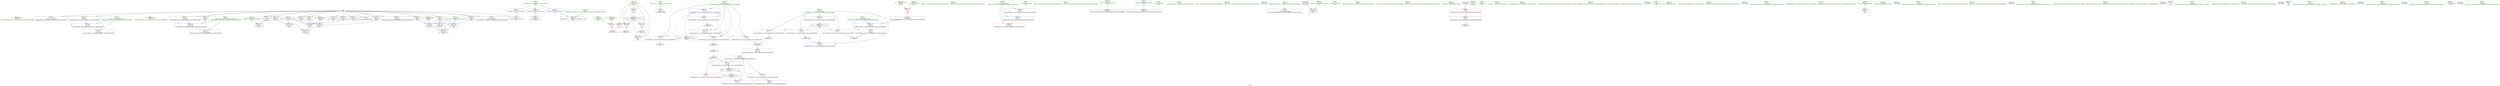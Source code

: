 digraph "SVFG" {
	label="SVFG";

	Node0x563abdb47f00 [shape=record,color=grey,label="{NodeID: 0\nNullPtr}"];
	Node0x563abdb47f00 -> Node0x563abdc474f0[style=solid];
	Node0x563abdb47f00 -> Node0x563abdc475f0[style=solid];
	Node0x563abdb47f00 -> Node0x563abdc476c0[style=solid];
	Node0x563abdb47f00 -> Node0x563abdc47790[style=solid];
	Node0x563abdb47f00 -> Node0x563abdc47860[style=solid];
	Node0x563abdb47f00 -> Node0x563abdc47930[style=solid];
	Node0x563abdb47f00 -> Node0x563abdc47a00[style=solid];
	Node0x563abdb47f00 -> Node0x563abdc47ad0[style=solid];
	Node0x563abdb47f00 -> Node0x563abdc47ba0[style=solid];
	Node0x563abdb47f00 -> Node0x563abdc47c70[style=solid];
	Node0x563abdb47f00 -> Node0x563abdc47d40[style=solid];
	Node0x563abdb47f00 -> Node0x563abdc47e10[style=solid];
	Node0x563abdb47f00 -> Node0x563abdc47ee0[style=solid];
	Node0x563abdb47f00 -> Node0x563abdc47fb0[style=solid];
	Node0x563abdb47f00 -> Node0x563abdc48080[style=solid];
	Node0x563abdb47f00 -> Node0x563abdc48150[style=solid];
	Node0x563abdb47f00 -> Node0x563abdc48220[style=solid];
	Node0x563abdb47f00 -> Node0x563abdc482f0[style=solid];
	Node0x563abdb47f00 -> Node0x563abdc45f10[style=solid];
	Node0x563abdc467b0 [shape=record,color=red,label="{NodeID: 97\n189\<--164\n\<--T\nmain\n}"];
	Node0x563abdc467b0 -> Node0x563abdc49d40[style=solid];
	Node0x563abdc40dc0 [shape=record,color=green,label="{NodeID: 14\n4\<--6\n_ZStL8__ioinit\<--_ZStL8__ioinit_field_insensitive\nGlob }"];
	Node0x563abdc40dc0 -> Node0x563abdc48800[style=solid];
	Node0x563abdc49bc0 [shape=record,color=grey,label="{NodeID: 194\n78 = cmp(77, 79, )\n}"];
	Node0x563abdc46350 [shape=record,color=blue,label="{NodeID: 111\n55\<--68\nj\<--\n_Z9translateiNSt7__cxx1112basic_stringIcSt11char_traitsIcESaIcEEE\n}"];
	Node0x563abdc46350 -> Node0x563abdc49320[style=dashed];
	Node0x563abdc46350 -> Node0x563abdc493f0[style=dashed];
	Node0x563abdc46350 -> Node0x563abdc494c0[style=dashed];
	Node0x563abdc46350 -> Node0x563abdc49590[style=dashed];
	Node0x563abdc46350 -> Node0x563abdc4b820[style=dashed];
	Node0x563abdc46350 -> Node0x563abdc58ba0[style=dashed];
	Node0x563abdc44d70 [shape=record,color=green,label="{NodeID: 28\n65\<--66\n_ZNSt7__cxx1112basic_stringIcSt11char_traitsIcESaIcEEC1Ev\<--_ZNSt7__cxx1112basic_stringIcSt11char_traitsIcESaIcEEC1Ev_field_insensitive\n}"];
	Node0x563abdc4c040 [shape=record,color=blue,label="{NodeID: 125\n172\<--236\nexn.slot\<--\nmain\n}"];
	Node0x563abdc4c040 -> Node0x563abdc46bc0[style=dashed];
	Node0x563abdc45960 [shape=record,color=green,label="{NodeID: 42\n174\<--175\nehselector.slot\<--ehselector.slot_field_insensitive\nmain\n}"];
	Node0x563abdc45960 -> Node0x563abdc46c90[style=solid];
	Node0x563abdc45960 -> Node0x563abdc4bf70[style=solid];
	Node0x563abdc45960 -> Node0x563abdc4c110[style=solid];
	Node0x563abdc45960 -> Node0x563abdc4c2b0[style=solid];
	Node0x563abdc5bb50 [shape=record,color=yellow,style=double,label="{NodeID: 222\n30V_1 = ENCHI(MR_30V_0)\npts\{175 \}\nFun[main]}"];
	Node0x563abdc5bb50 -> Node0x563abdc4bf70[style=dashed];
	Node0x563abdc5bb50 -> Node0x563abdc4c110[style=dashed];
	Node0x563abdc5bb50 -> Node0x563abdc4c2b0[style=dashed];
	Node0x563abdc476c0 [shape=record,color=black,label="{NodeID: 56\n104\<--3\n\<--dummyVal\n_Z9translateiNSt7__cxx1112basic_stringIcSt11char_traitsIcESaIcEEE\n}"];
	Node0x563abdc476c0 -> Node0x563abdc464f0[style=solid];
	Node0x563abdc48220 [shape=record,color=black,label="{NodeID: 70\n255\<--3\nlpad.val\<--dummyVal\nmain\n}"];
	Node0x563abdc665b0 [shape=record,color=black,label="{NodeID: 250\n45 = PHI(208, )\n1st arg _Z9translateiNSt7__cxx1112basic_stringIcSt11char_traitsIcESaIcEEE }"];
	Node0x563abdc665b0 -> Node0x563abdc46010[style=solid];
	Node0x563abdc48e40 [shape=record,color=red,label="{NodeID: 84\n129\<--49\nnrvo.val\<--nrvo\n_Z9translateiNSt7__cxx1112basic_stringIcSt11char_traitsIcESaIcEEE\n}"];
	Node0x563abdc2ed70 [shape=record,color=green,label="{NodeID: 1\n7\<--1\n__dso_handle\<--dummyObj\nGlob }"];
	Node0x563abdc46880 [shape=record,color=red,label="{NodeID: 98\n188\<--166\n\<--i\nmain\n}"];
	Node0x563abdc46880 -> Node0x563abdc49d40[style=solid];
	Node0x563abdc44560 [shape=record,color=green,label="{NodeID: 15\n14\<--18\nllvm.global_ctors\<--llvm.global_ctors_field_insensitive\nGlob }"];
	Node0x563abdc44560 -> Node0x563abdc48a70[style=solid];
	Node0x563abdc44560 -> Node0x563abdc48b70[style=solid];
	Node0x563abdc44560 -> Node0x563abdc48c70[style=solid];
	Node0x563abdc49d40 [shape=record,color=grey,label="{NodeID: 195\n190 = cmp(188, 189, )\n}"];
	Node0x563abdc46420 [shape=record,color=blue,label="{NodeID: 112\n53\<--100\nc\<--add6\n_Z9translateiNSt7__cxx1112basic_stringIcSt11char_traitsIcESaIcEEE\n}"];
	Node0x563abdc46420 -> Node0x563abdc59aa0[style=dashed];
	Node0x563abdc44e40 [shape=record,color=green,label="{NodeID: 29\n87\<--88\n_ZNSt7__cxx1112basic_stringIcSt11char_traitsIcESaIcEEixEm\<--_ZNSt7__cxx1112basic_stringIcSt11char_traitsIcESaIcEEixEm_field_insensitive\n}"];
	Node0x563abdc4c110 [shape=record,color=blue,label="{NodeID: 126\n174\<--238\nehselector.slot\<--\nmain\n}"];
	Node0x563abdc4c110 -> Node0x563abdc46c90[style=dashed];
	Node0x563abdc45a30 [shape=record,color=green,label="{NodeID: 43\n176\<--177\nref.tmp\<--ref.tmp_field_insensitive\nmain\n|{<s0>16}}"];
	Node0x563abdc45a30:s0 -> Node0x563abdc66270[style=solid,color=red];
	Node0x563abdc47790 [shape=record,color=black,label="{NodeID: 57\n106\<--3\n\<--dummyVal\n_Z9translateiNSt7__cxx1112basic_stringIcSt11char_traitsIcESaIcEEE\n}"];
	Node0x563abdc47790 -> Node0x563abdc465c0[style=solid];
	Node0x563abdc482f0 [shape=record,color=black,label="{NodeID: 71\n256\<--3\nlpad.val19\<--dummyVal\nmain\n}"];
	Node0x563abdc66680 [shape=record,color=black,label="{NodeID: 251\n46 = PHI(178, )\n2nd arg _Z9translateiNSt7__cxx1112basic_stringIcSt11char_traitsIcESaIcEEE }"];
	Node0x563abdc48f10 [shape=record,color=red,label="{NodeID: 85\n70\<--51\n\<--i\n_Z9translateiNSt7__cxx1112basic_stringIcSt11char_traitsIcESaIcEEE\n}"];
	Node0x563abdc48f10 -> Node0x563abdc49ec0[style=solid];
	Node0x563abdc43cb0 [shape=record,color=green,label="{NodeID: 2\n8\<--1\n_ZSt3cin\<--dummyObj\nGlob }"];
	Node0x563abdc46950 [shape=record,color=red,label="{NodeID: 99\n201\<--166\n\<--i\nmain\n}"];
	Node0x563abdc46950 -> Node0x563abdc4f1f0[style=solid];
	Node0x563abdc445f0 [shape=record,color=green,label="{NodeID: 16\n19\<--20\n__cxx_global_var_init\<--__cxx_global_var_init_field_insensitive\n}"];
	Node0x563abdc49ec0 [shape=record,color=grey,label="{NodeID: 196\n72 = cmp(70, 71, )\n}"];
	Node0x563abdc464f0 [shape=record,color=blue,label="{NodeID: 113\n57\<--104\nexn.slot\<--\n_Z9translateiNSt7__cxx1112basic_stringIcSt11char_traitsIcESaIcEEE\n}"];
	Node0x563abdc464f0 -> Node0x563abdc49660[style=dashed];
	Node0x563abdc44f10 [shape=record,color=green,label="{NodeID: 30\n109\<--110\n_ZNSt7__cxx1112basic_stringIcSt11char_traitsIcESaIcEED1Ev\<--_ZNSt7__cxx1112basic_stringIcSt11char_traitsIcESaIcEED1Ev_field_insensitive\n}"];
	Node0x563abdc4c1e0 [shape=record,color=blue,label="{NodeID: 127\n172\<--242\nexn.slot\<--\nmain\n}"];
	Node0x563abdc4c1e0 -> Node0x563abdc46bc0[style=dashed];
	Node0x563abdc45b00 [shape=record,color=green,label="{NodeID: 44\n178\<--179\nagg.tmp\<--agg.tmp_field_insensitive\nmain\n|{<s0>16}}"];
	Node0x563abdc45b00:s0 -> Node0x563abdc66680[style=solid,color=red];
	Node0x563abdc47860 [shape=record,color=black,label="{NodeID: 58\n136\<--3\nlpad.val\<--dummyVal\n_Z9translateiNSt7__cxx1112basic_stringIcSt11char_traitsIcESaIcEEE\n}"];
	Node0x563abdc64050 [shape=record,color=black,label="{NodeID: 238\n183 = PHI()\n}"];
	Node0x563abdc483c0 [shape=record,color=black,label="{NodeID: 72\n27\<--28\n\<--_ZNSt8ios_base4InitD1Ev\nCan only get source location for instruction, argument, global var or function.}"];
	Node0x563abdc66790 [shape=record,color=black,label="{NodeID: 252\n156 = PHI()\n0th arg main }"];
	Node0x563abdc66790 -> Node0x563abdc4bb60[style=solid];
	Node0x563abdc48fe0 [shape=record,color=red,label="{NodeID: 86\n81\<--51\n\<--i\n_Z9translateiNSt7__cxx1112basic_stringIcSt11char_traitsIcESaIcEEE\n}"];
	Node0x563abdc48fe0 -> Node0x563abdc498c0[style=solid];
	Node0x563abdc2f5b0 [shape=record,color=green,label="{NodeID: 3\n9\<--1\n_ZSt4cout\<--dummyObj\nGlob }"];
	Node0x563abdc46a20 [shape=record,color=red,label="{NodeID: 100\n225\<--166\n\<--i\nmain\n}"];
	Node0x563abdc46a20 -> Node0x563abdc4f670[style=solid];
	Node0x563abdc44680 [shape=record,color=green,label="{NodeID: 17\n23\<--24\n_ZNSt8ios_base4InitC1Ev\<--_ZNSt8ios_base4InitC1Ev_field_insensitive\n}"];
	Node0x563abdc465c0 [shape=record,color=blue,label="{NodeID: 114\n59\<--106\nehselector.slot\<--\n_Z9translateiNSt7__cxx1112basic_stringIcSt11char_traitsIcESaIcEEE\n}"];
	Node0x563abdc465c0 -> Node0x563abdc49730[style=dashed];
	Node0x563abdc44fe0 [shape=record,color=green,label="{NodeID: 31\n120\<--121\n_ZNSt7__cxx1112basic_stringIcSt11char_traitsIcESaIcEEpLEc\<--_ZNSt7__cxx1112basic_stringIcSt11char_traitsIcESaIcEEpLEc_field_insensitive\n}"];
	Node0x563abdc4c2b0 [shape=record,color=blue,label="{NodeID: 128\n174\<--244\nehselector.slot\<--\nmain\n}"];
	Node0x563abdc4c2b0 -> Node0x563abdc46c90[style=dashed];
	Node0x563abdc45bd0 [shape=record,color=green,label="{NodeID: 45\n184\<--185\n_ZNSirsERi\<--_ZNSirsERi_field_insensitive\n}"];
	Node0x563abdc47930 [shape=record,color=black,label="{NodeID: 59\n137\<--3\nlpad.val13\<--dummyVal\n_Z9translateiNSt7__cxx1112basic_stringIcSt11char_traitsIcESaIcEEE\n}"];
	Node0x563abdc656b0 [shape=record,color=black,label="{NodeID: 239\n86 = PHI()\n}"];
	Node0x563abdc656b0 -> Node0x563abdc466e0[style=solid];
	Node0x563abdc484c0 [shape=record,color=black,label="{NodeID: 73\n155\<--68\nmain_ret\<--\nmain\n}"];
	Node0x563abdc490b0 [shape=record,color=red,label="{NodeID: 87\n123\<--51\n\<--i\n_Z9translateiNSt7__cxx1112basic_stringIcSt11char_traitsIcESaIcEEE\n}"];
	Node0x563abdc490b0 -> Node0x563abdc4fc70[style=solid];
	Node0x563abdc2f640 [shape=record,color=green,label="{NodeID: 4\n10\<--1\n.str\<--dummyObj\nGlob }"];
	Node0x563abdc4f1f0 [shape=record,color=grey,label="{NodeID: 184\n202 = Binary(201, 98, )\n}"];
	Node0x563abdc46af0 [shape=record,color=red,label="{NodeID: 101\n208\<--168\n\<--B\nmain\n|{<s0>16}}"];
	Node0x563abdc46af0:s0 -> Node0x563abdc665b0[style=solid,color=red];
	Node0x563abdc44710 [shape=record,color=green,label="{NodeID: 18\n29\<--30\n__cxa_atexit\<--__cxa_atexit_field_insensitive\n}"];
	Node0x563abdc572a0 [shape=record,color=black,label="{NodeID: 198\nMR_24V_3 = PHI(MR_24V_4, MR_24V_2, )\npts\{167 \}\n}"];
	Node0x563abdc572a0 -> Node0x563abdc46880[style=dashed];
	Node0x563abdc572a0 -> Node0x563abdc46950[style=dashed];
	Node0x563abdc572a0 -> Node0x563abdc46a20[style=dashed];
	Node0x563abdc572a0 -> Node0x563abdc4bdd0[style=dashed];
	Node0x563abdc4b820 [shape=record,color=blue,label="{NodeID: 115\n55\<--114\nj\<--inc\n_Z9translateiNSt7__cxx1112basic_stringIcSt11char_traitsIcESaIcEEE\n}"];
	Node0x563abdc4b820 -> Node0x563abdc49320[style=dashed];
	Node0x563abdc4b820 -> Node0x563abdc493f0[style=dashed];
	Node0x563abdc4b820 -> Node0x563abdc494c0[style=dashed];
	Node0x563abdc4b820 -> Node0x563abdc49590[style=dashed];
	Node0x563abdc4b820 -> Node0x563abdc4b820[style=dashed];
	Node0x563abdc4b820 -> Node0x563abdc58ba0[style=dashed];
	Node0x563abdc450e0 [shape=record,color=green,label="{NodeID: 32\n144\<--145\n__gxx_personality_v0\<--__gxx_personality_v0_field_insensitive\n}"];
	Node0x563abdc45cd0 [shape=record,color=green,label="{NodeID: 46\n195\<--196\n_ZStrsIcSt11char_traitsIcESaIcEERSt13basic_istreamIT_T0_ES7_RNSt7__cxx1112basic_stringIS4_S5_T1_EE\<--_ZStrsIcSt11char_traitsIcESaIcEERSt13basic_istreamIT_T0_ES7_RNSt7__cxx1112basic_stringIS4_S5_T1_EE_field_insensitive\n}"];
	Node0x563abdc47a00 [shape=record,color=black,label="{NodeID: 60\n157\<--3\nargv\<--dummyVal\nmain\n1st arg main }"];
	Node0x563abdc47a00 -> Node0x563abdc4bc30[style=solid];
	Node0x563abdc65810 [shape=record,color=black,label="{NodeID: 240\n26 = PHI()\n}"];
	Node0x563abdc48590 [shape=record,color=black,label="{NodeID: 74\n85\<--84\nconv\<--add\n_Z9translateiNSt7__cxx1112basic_stringIcSt11char_traitsIcESaIcEEE\n}"];
	Node0x563abdc49180 [shape=record,color=red,label="{NodeID: 88\n99\<--53\n\<--c\n_Z9translateiNSt7__cxx1112basic_stringIcSt11char_traitsIcESaIcEEE\n}"];
	Node0x563abdc49180 -> Node0x563abdc4faf0[style=solid];
	Node0x563abdc41e30 [shape=record,color=green,label="{NodeID: 5\n12\<--1\n.str.1\<--dummyObj\nGlob }"];
	Node0x563abdc4f370 [shape=record,color=grey,label="{NodeID: 185\n95 = Binary(96, 94, )\n}"];
	Node0x563abdc4f370 -> Node0x563abdc4f970[style=solid];
	Node0x563abdc46bc0 [shape=record,color=red,label="{NodeID: 102\n253\<--172\nexn\<--exn.slot\nmain\n}"];
	Node0x563abdc447a0 [shape=record,color=green,label="{NodeID: 19\n28\<--34\n_ZNSt8ios_base4InitD1Ev\<--_ZNSt8ios_base4InitD1Ev_field_insensitive\n}"];
	Node0x563abdc447a0 -> Node0x563abdc483c0[style=solid];
	Node0x563abdc4b8f0 [shape=record,color=blue,label="{NodeID: 116\n51\<--124\ni\<--inc11\n_Z9translateiNSt7__cxx1112basic_stringIcSt11char_traitsIcESaIcEEE\n}"];
	Node0x563abdc4b8f0 -> Node0x563abdc581a0[style=dashed];
	Node0x563abdc451e0 [shape=record,color=green,label="{NodeID: 33\n153\<--154\nmain\<--main_field_insensitive\n}"];
	Node0x563abdc5b340 [shape=record,color=yellow,style=double,label="{NodeID: 213\n12V_1 = ENCHI(MR_12V_0)\npts\{58 \}\nFun[_Z9translateiNSt7__cxx1112basic_stringIcSt11char_traitsIcESaIcEEE]}"];
	Node0x563abdc5b340 -> Node0x563abdc464f0[style=dashed];
	Node0x563abdc45dd0 [shape=record,color=green,label="{NodeID: 47\n199\<--200\n_ZStlsISt11char_traitsIcEERSt13basic_ostreamIcT_ES5_PKc\<--_ZStlsISt11char_traitsIcEERSt13basic_ostreamIcT_ES5_PKc_field_insensitive\n}"];
	Node0x563abdc47ad0 [shape=record,color=black,label="{NodeID: 61\n229\<--3\n\<--dummyVal\nmain\n}"];
	Node0x563abdc658e0 [shape=record,color=black,label="{NodeID: 241\n119 = PHI()\n}"];
	Node0x563abdc48660 [shape=record,color=black,label="{NodeID: 75\n90\<--89\nconv4\<--\n_Z9translateiNSt7__cxx1112basic_stringIcSt11char_traitsIcESaIcEEE\n}"];
	Node0x563abdc48660 -> Node0x563abdc49a40[style=solid];
	Node0x563abdc49250 [shape=record,color=red,label="{NodeID: 89\n117\<--53\n\<--c\n_Z9translateiNSt7__cxx1112basic_stringIcSt11char_traitsIcESaIcEEE\n}"];
	Node0x563abdc49250 -> Node0x563abdc48730[style=solid];
	Node0x563abdc41ec0 [shape=record,color=green,label="{NodeID: 6\n15\<--1\n\<--dummyObj\nCan only get source location for instruction, argument, global var or function.}"];
	Node0x563abdc4f4f0 [shape=record,color=grey,label="{NodeID: 186\n84 = Binary(82, 83, )\n}"];
	Node0x563abdc4f4f0 -> Node0x563abdc48590[style=solid];
	Node0x563abdc46c90 [shape=record,color=red,label="{NodeID: 103\n254\<--174\nsel\<--ehselector.slot\nmain\n}"];
	Node0x563abdc44830 [shape=record,color=green,label="{NodeID: 20\n41\<--42\n_Z9translateiNSt7__cxx1112basic_stringIcSt11char_traitsIcESaIcEEE\<--_Z9translateiNSt7__cxx1112basic_stringIcSt11char_traitsIcESaIcEEE_field_insensitive\n}"];
	Node0x563abdc4b9c0 [shape=record,color=blue,label="{NodeID: 117\n49\<--128\nnrvo\<--\n_Z9translateiNSt7__cxx1112basic_stringIcSt11char_traitsIcESaIcEEE\n}"];
	Node0x563abdc4b9c0 -> Node0x563abdc48e40[style=dashed];
	Node0x563abdc452e0 [shape=record,color=green,label="{NodeID: 34\n158\<--159\nretval\<--retval_field_insensitive\nmain\n}"];
	Node0x563abdc452e0 -> Node0x563abdc4ba90[style=solid];
	Node0x563abdc5b420 [shape=record,color=yellow,style=double,label="{NodeID: 214\n14V_1 = ENCHI(MR_14V_0)\npts\{60 \}\nFun[_Z9translateiNSt7__cxx1112basic_stringIcSt11char_traitsIcESaIcEEE]}"];
	Node0x563abdc5b420 -> Node0x563abdc465c0[style=dashed];
	Node0x563abdc46ef0 [shape=record,color=green,label="{NodeID: 48\n204\<--205\n_ZNSolsEi\<--_ZNSolsEi_field_insensitive\n}"];
	Node0x563abdc47ba0 [shape=record,color=black,label="{NodeID: 62\n230\<--3\n\<--dummyVal\nmain\n}"];
	Node0x563abdc47ba0 -> Node0x563abdc4bea0[style=solid];
	Node0x563abdc659b0 [shape=record,color=black,label="{NodeID: 242\n193 = PHI()\n}"];
	Node0x563abdc48730 [shape=record,color=black,label="{NodeID: 76\n118\<--117\nconv7\<--\n_Z9translateiNSt7__cxx1112basic_stringIcSt11char_traitsIcESaIcEEE\n}"];
	Node0x563abdc49320 [shape=record,color=red,label="{NodeID: 90\n77\<--55\n\<--j\n_Z9translateiNSt7__cxx1112basic_stringIcSt11char_traitsIcESaIcEEE\n}"];
	Node0x563abdc49320 -> Node0x563abdc49bc0[style=solid];
	Node0x563abdc2f130 [shape=record,color=green,label="{NodeID: 7\n63\<--1\n\<--dummyObj\nCan only get source location for instruction, argument, global var or function.}"];
	Node0x563abdc4f670 [shape=record,color=grey,label="{NodeID: 187\n226 = Binary(225, 98, )\n}"];
	Node0x563abdc4f670 -> Node0x563abdc4bdd0[style=solid];
	Node0x563abdc46d60 [shape=record,color=blue,label="{NodeID: 104\n285\<--15\nllvm.global_ctors_0\<--\nGlob }"];
	Node0x563abdc448c0 [shape=record,color=green,label="{NodeID: 21\n47\<--48\nB.addr\<--B.addr_field_insensitive\n_Z9translateiNSt7__cxx1112basic_stringIcSt11char_traitsIcESaIcEEE\n}"];
	Node0x563abdc448c0 -> Node0x563abdc48d70[style=solid];
	Node0x563abdc448c0 -> Node0x563abdc46010[style=solid];
	Node0x563abdc581a0 [shape=record,color=black,label="{NodeID: 201\nMR_6V_3 = PHI(MR_6V_4, MR_6V_2, )\npts\{52 \}\n}"];
	Node0x563abdc581a0 -> Node0x563abdc48f10[style=dashed];
	Node0x563abdc581a0 -> Node0x563abdc48fe0[style=dashed];
	Node0x563abdc581a0 -> Node0x563abdc490b0[style=dashed];
	Node0x563abdc581a0 -> Node0x563abdc4b8f0[style=dashed];
	Node0x563abdc4ba90 [shape=record,color=blue,label="{NodeID: 118\n158\<--68\nretval\<--\nmain\n}"];
	Node0x563abdc453b0 [shape=record,color=green,label="{NodeID: 35\n160\<--161\nargc.addr\<--argc.addr_field_insensitive\nmain\n}"];
	Node0x563abdc453b0 -> Node0x563abdc4bb60[style=solid];
	Node0x563abdc46ff0 [shape=record,color=green,label="{NodeID: 49\n210\<--211\n_ZNSt7__cxx1112basic_stringIcSt11char_traitsIcESaIcEEC1ERKS4_\<--_ZNSt7__cxx1112basic_stringIcSt11char_traitsIcESaIcEEC1ERKS4__field_insensitive\n}"];
	Node0x563abdc47c70 [shape=record,color=black,label="{NodeID: 63\n232\<--3\n\<--dummyVal\nmain\n}"];
	Node0x563abdc47c70 -> Node0x563abdc4bf70[style=solid];
	Node0x563abdc65b10 [shape=record,color=black,label="{NodeID: 243\n194 = PHI()\n}"];
	Node0x563abdc48800 [shape=record,color=purple,label="{NodeID: 77\n25\<--4\n\<--_ZStL8__ioinit\n__cxx_global_var_init\n}"];
	Node0x563abdc493f0 [shape=record,color=red,label="{NodeID: 91\n83\<--55\n\<--j\n_Z9translateiNSt7__cxx1112basic_stringIcSt11char_traitsIcESaIcEEE\n}"];
	Node0x563abdc493f0 -> Node0x563abdc4f4f0[style=solid];
	Node0x563abdc2f1c0 [shape=record,color=green,label="{NodeID: 8\n68\<--1\n\<--dummyObj\nCan only get source location for instruction, argument, global var or function.}"];
	Node0x563abdc4f7f0 [shape=record,color=grey,label="{NodeID: 188\n114 = Binary(113, 98, )\n}"];
	Node0x563abdc4f7f0 -> Node0x563abdc4b820[style=solid];
	Node0x563abdc46e60 [shape=record,color=blue,label="{NodeID: 105\n286\<--16\nllvm.global_ctors_1\<--_GLOBAL__sub_I_ppham27_0_0.cpp\nGlob }"];
	Node0x563abdc44950 [shape=record,color=green,label="{NodeID: 22\n49\<--50\nnrvo\<--nrvo_field_insensitive\n_Z9translateiNSt7__cxx1112basic_stringIcSt11char_traitsIcESaIcEEE\n}"];
	Node0x563abdc44950 -> Node0x563abdc48e40[style=solid];
	Node0x563abdc44950 -> Node0x563abdc460e0[style=solid];
	Node0x563abdc44950 -> Node0x563abdc4b9c0[style=solid];
	Node0x563abdc586a0 [shape=record,color=black,label="{NodeID: 202\nMR_8V_2 = PHI(MR_8V_4, MR_8V_1, )\npts\{54 \}\n}"];
	Node0x563abdc586a0 -> Node0x563abdc46280[style=dashed];
	Node0x563abdc4bb60 [shape=record,color=blue,label="{NodeID: 119\n160\<--156\nargc.addr\<--argc\nmain\n}"];
	Node0x563abdc45480 [shape=record,color=green,label="{NodeID: 36\n162\<--163\nargv.addr\<--argv.addr_field_insensitive\nmain\n}"];
	Node0x563abdc45480 -> Node0x563abdc4bc30[style=solid];
	Node0x563abdc470f0 [shape=record,color=green,label="{NodeID: 50\n214\<--215\n_ZStlsIcSt11char_traitsIcESaIcEERSt13basic_ostreamIT_T0_ES7_RKNSt7__cxx1112basic_stringIS4_S5_T1_EE\<--_ZStlsIcSt11char_traitsIcESaIcEERSt13basic_ostreamIT_T0_ES7_RKNSt7__cxx1112basic_stringIS4_S5_T1_EE_field_insensitive\n}"];
	Node0x563abdc47d40 [shape=record,color=black,label="{NodeID: 64\n235\<--3\n\<--dummyVal\nmain\n}"];
	Node0x563abdc65be0 [shape=record,color=black,label="{NodeID: 244\n198 = PHI()\n}"];
	Node0x563abdc488d0 [shape=record,color=purple,label="{NodeID: 78\n197\<--10\n\<--.str\nmain\n}"];
	Node0x563abdc494c0 [shape=record,color=red,label="{NodeID: 92\n94\<--55\n\<--j\n_Z9translateiNSt7__cxx1112basic_stringIcSt11char_traitsIcESaIcEEE\n}"];
	Node0x563abdc494c0 -> Node0x563abdc4f370[style=solid];
	Node0x563abdc2f250 [shape=record,color=green,label="{NodeID: 9\n79\<--1\n\<--dummyObj\nCan only get source location for instruction, argument, global var or function.}"];
	Node0x563abdc4f970 [shape=record,color=grey,label="{NodeID: 189\n97 = Binary(98, 95, )\n}"];
	Node0x563abdc4f970 -> Node0x563abdc4faf0[style=solid];
	Node0x563abdc45f10 [shape=record,color=blue, style = dotted,label="{NodeID: 106\n287\<--3\nllvm.global_ctors_2\<--dummyVal\nGlob }"];
	Node0x563abdc449e0 [shape=record,color=green,label="{NodeID: 23\n51\<--52\ni\<--i_field_insensitive\n_Z9translateiNSt7__cxx1112basic_stringIcSt11char_traitsIcESaIcEEE\n}"];
	Node0x563abdc449e0 -> Node0x563abdc48f10[style=solid];
	Node0x563abdc449e0 -> Node0x563abdc48fe0[style=solid];
	Node0x563abdc449e0 -> Node0x563abdc490b0[style=solid];
	Node0x563abdc449e0 -> Node0x563abdc461b0[style=solid];
	Node0x563abdc449e0 -> Node0x563abdc4b8f0[style=solid];
	Node0x563abdc58ba0 [shape=record,color=black,label="{NodeID: 203\nMR_10V_2 = PHI(MR_10V_4, MR_10V_1, )\npts\{56 \}\n}"];
	Node0x563abdc58ba0 -> Node0x563abdc46350[style=dashed];
	Node0x563abdc4bc30 [shape=record,color=blue,label="{NodeID: 120\n162\<--157\nargv.addr\<--argv\nmain\n}"];
	Node0x563abdc45550 [shape=record,color=green,label="{NodeID: 37\n164\<--165\nT\<--T_field_insensitive\nmain\n}"];
	Node0x563abdc45550 -> Node0x563abdc467b0[style=solid];
	Node0x563abdc471f0 [shape=record,color=green,label="{NodeID: 51\n217\<--218\n_ZSt4endlIcSt11char_traitsIcEERSt13basic_ostreamIT_T0_ES6_\<--_ZSt4endlIcSt11char_traitsIcEERSt13basic_ostreamIT_T0_ES6__field_insensitive\n}"];
	Node0x563abdc47e10 [shape=record,color=black,label="{NodeID: 65\n236\<--3\n\<--dummyVal\nmain\n}"];
	Node0x563abdc47e10 -> Node0x563abdc4c040[style=solid];
	Node0x563abdc65d10 [shape=record,color=black,label="{NodeID: 245\n203 = PHI()\n}"];
	Node0x563abdc489a0 [shape=record,color=purple,label="{NodeID: 79\n206\<--12\n\<--.str.1\nmain\n}"];
	Node0x563abdc49590 [shape=record,color=red,label="{NodeID: 93\n113\<--55\n\<--j\n_Z9translateiNSt7__cxx1112basic_stringIcSt11char_traitsIcESaIcEEE\n}"];
	Node0x563abdc49590 -> Node0x563abdc4f7f0[style=solid];
	Node0x563abdc2f370 [shape=record,color=green,label="{NodeID: 10\n92\<--1\n\<--dummyObj\nCan only get source location for instruction, argument, global var or function.}"];
	Node0x563abdc4faf0 [shape=record,color=grey,label="{NodeID: 190\n100 = Binary(99, 97, )\n}"];
	Node0x563abdc4faf0 -> Node0x563abdc46420[style=solid];
	Node0x563abdc46010 [shape=record,color=blue,label="{NodeID: 107\n47\<--45\nB.addr\<--B\n_Z9translateiNSt7__cxx1112basic_stringIcSt11char_traitsIcESaIcEEE\n}"];
	Node0x563abdc46010 -> Node0x563abdc48d70[style=dashed];
	Node0x563abdc44a70 [shape=record,color=green,label="{NodeID: 24\n53\<--54\nc\<--c_field_insensitive\n_Z9translateiNSt7__cxx1112basic_stringIcSt11char_traitsIcESaIcEEE\n}"];
	Node0x563abdc44a70 -> Node0x563abdc49180[style=solid];
	Node0x563abdc44a70 -> Node0x563abdc49250[style=solid];
	Node0x563abdc44a70 -> Node0x563abdc46280[style=solid];
	Node0x563abdc44a70 -> Node0x563abdc46420[style=solid];
	Node0x563abdc4bd00 [shape=record,color=blue,label="{NodeID: 121\n166\<--68\ni\<--\nmain\n}"];
	Node0x563abdc4bd00 -> Node0x563abdc572a0[style=dashed];
	Node0x563abdc45620 [shape=record,color=green,label="{NodeID: 38\n166\<--167\ni\<--i_field_insensitive\nmain\n}"];
	Node0x563abdc45620 -> Node0x563abdc46880[style=solid];
	Node0x563abdc45620 -> Node0x563abdc46950[style=solid];
	Node0x563abdc45620 -> Node0x563abdc46a20[style=solid];
	Node0x563abdc45620 -> Node0x563abdc4bd00[style=solid];
	Node0x563abdc45620 -> Node0x563abdc4bdd0[style=solid];
	Node0x563abdc5b7d0 [shape=record,color=yellow,style=double,label="{NodeID: 218\n22V_1 = ENCHI(MR_22V_0)\npts\{165 \}\nFun[main]}"];
	Node0x563abdc5b7d0 -> Node0x563abdc467b0[style=dashed];
	Node0x563abdc472f0 [shape=record,color=green,label="{NodeID: 52\n219\<--220\n_ZNSolsEPFRSoS_E\<--_ZNSolsEPFRSoS_E_field_insensitive\n}"];
	Node0x563abdc47ee0 [shape=record,color=black,label="{NodeID: 66\n238\<--3\n\<--dummyVal\nmain\n}"];
	Node0x563abdc47ee0 -> Node0x563abdc4c110[style=solid];
	Node0x563abdc65e10 [shape=record,color=black,label="{NodeID: 246\n207 = PHI()\n}"];
	Node0x563abdc48a70 [shape=record,color=purple,label="{NodeID: 80\n285\<--14\nllvm.global_ctors_0\<--llvm.global_ctors\nGlob }"];
	Node0x563abdc48a70 -> Node0x563abdc46d60[style=solid];
	Node0x563abdc49660 [shape=record,color=red,label="{NodeID: 94\n134\<--57\nexn\<--exn.slot\n_Z9translateiNSt7__cxx1112basic_stringIcSt11char_traitsIcESaIcEEE\n}"];
	Node0x563abdc2f440 [shape=record,color=green,label="{NodeID: 11\n96\<--1\n\<--dummyObj\nCan only get source location for instruction, argument, global var or function.}"];
	Node0x563abdc4fc70 [shape=record,color=grey,label="{NodeID: 191\n124 = Binary(123, 98, )\n}"];
	Node0x563abdc4fc70 -> Node0x563abdc4b8f0[style=solid];
	Node0x563abdc460e0 [shape=record,color=blue,label="{NodeID: 108\n49\<--63\nnrvo\<--\n_Z9translateiNSt7__cxx1112basic_stringIcSt11char_traitsIcESaIcEEE\n}"];
	Node0x563abdc460e0 -> Node0x563abdc4b9c0[style=dashed];
	Node0x563abdc44b00 [shape=record,color=green,label="{NodeID: 25\n55\<--56\nj\<--j_field_insensitive\n_Z9translateiNSt7__cxx1112basic_stringIcSt11char_traitsIcESaIcEEE\n}"];
	Node0x563abdc44b00 -> Node0x563abdc49320[style=solid];
	Node0x563abdc44b00 -> Node0x563abdc493f0[style=solid];
	Node0x563abdc44b00 -> Node0x563abdc494c0[style=solid];
	Node0x563abdc44b00 -> Node0x563abdc49590[style=solid];
	Node0x563abdc44b00 -> Node0x563abdc46350[style=solid];
	Node0x563abdc44b00 -> Node0x563abdc4b820[style=solid];
	Node0x563abdc4bdd0 [shape=record,color=blue,label="{NodeID: 122\n166\<--226\ni\<--inc\nmain\n}"];
	Node0x563abdc4bdd0 -> Node0x563abdc572a0[style=dashed];
	Node0x563abdc456f0 [shape=record,color=green,label="{NodeID: 39\n168\<--169\nB\<--B_field_insensitive\nmain\n}"];
	Node0x563abdc456f0 -> Node0x563abdc46af0[style=solid];
	Node0x563abdc473f0 [shape=record,color=green,label="{NodeID: 53\n16\<--281\n_GLOBAL__sub_I_ppham27_0_0.cpp\<--_GLOBAL__sub_I_ppham27_0_0.cpp_field_insensitive\n}"];
	Node0x563abdc473f0 -> Node0x563abdc46e60[style=solid];
	Node0x563abdc47fb0 [shape=record,color=black,label="{NodeID: 67\n241\<--3\n\<--dummyVal\nmain\n}"];
	Node0x563abdc65f10 [shape=record,color=black,label="{NodeID: 247\n213 = PHI()\n}"];
	Node0x563abdc48b70 [shape=record,color=purple,label="{NodeID: 81\n286\<--14\nllvm.global_ctors_1\<--llvm.global_ctors\nGlob }"];
	Node0x563abdc48b70 -> Node0x563abdc46e60[style=solid];
	Node0x563abdc49730 [shape=record,color=red,label="{NodeID: 95\n135\<--59\nsel\<--ehselector.slot\n_Z9translateiNSt7__cxx1112basic_stringIcSt11char_traitsIcESaIcEEE\n}"];
	Node0x563abdc40c20 [shape=record,color=green,label="{NodeID: 12\n98\<--1\n\<--dummyObj\nCan only get source location for instruction, argument, global var or function.}"];
	Node0x563abdc498c0 [shape=record,color=grey,label="{NodeID: 192\n82 = Binary(79, 81, )\n}"];
	Node0x563abdc498c0 -> Node0x563abdc4f4f0[style=solid];
	Node0x563abdc461b0 [shape=record,color=blue,label="{NodeID: 109\n51\<--68\ni\<--\n_Z9translateiNSt7__cxx1112basic_stringIcSt11char_traitsIcESaIcEEE\n}"];
	Node0x563abdc461b0 -> Node0x563abdc581a0[style=dashed];
	Node0x563abdc44bd0 [shape=record,color=green,label="{NodeID: 26\n57\<--58\nexn.slot\<--exn.slot_field_insensitive\n_Z9translateiNSt7__cxx1112basic_stringIcSt11char_traitsIcESaIcEEE\n}"];
	Node0x563abdc44bd0 -> Node0x563abdc49660[style=solid];
	Node0x563abdc44bd0 -> Node0x563abdc464f0[style=solid];
	Node0x563abdc59aa0 [shape=record,color=black,label="{NodeID: 206\nMR_8V_4 = PHI(MR_8V_6, MR_8V_3, )\npts\{54 \}\n}"];
	Node0x563abdc59aa0 -> Node0x563abdc49180[style=dashed];
	Node0x563abdc59aa0 -> Node0x563abdc49250[style=dashed];
	Node0x563abdc59aa0 -> Node0x563abdc46420[style=dashed];
	Node0x563abdc59aa0 -> Node0x563abdc586a0[style=dashed];
	Node0x563abdc59aa0 -> Node0x563abdc59aa0[style=dashed];
	Node0x563abdc4bea0 [shape=record,color=blue,label="{NodeID: 123\n172\<--230\nexn.slot\<--\nmain\n}"];
	Node0x563abdc4bea0 -> Node0x563abdc46bc0[style=dashed];
	Node0x563abdc457c0 [shape=record,color=green,label="{NodeID: 40\n170\<--171\ns\<--s_field_insensitive\nmain\n}"];
	Node0x563abdc5b990 [shape=record,color=yellow,style=double,label="{NodeID: 220\n26V_1 = ENCHI(MR_26V_0)\npts\{169 \}\nFun[main]}"];
	Node0x563abdc5b990 -> Node0x563abdc46af0[style=dashed];
	Node0x563abdc474f0 [shape=record,color=black,label="{NodeID: 54\n2\<--3\ndummyVal\<--dummyVal\n}"];
	Node0x563abdc48080 [shape=record,color=black,label="{NodeID: 68\n242\<--3\n\<--dummyVal\nmain\n}"];
	Node0x563abdc48080 -> Node0x563abdc4c1e0[style=solid];
	Node0x563abdc661a0 [shape=record,color=black,label="{NodeID: 248\n216 = PHI()\n}"];
	Node0x563abdc48c70 [shape=record,color=purple,label="{NodeID: 82\n287\<--14\nllvm.global_ctors_2\<--llvm.global_ctors\nGlob }"];
	Node0x563abdc48c70 -> Node0x563abdc45f10[style=solid];
	Node0x563abdc466e0 [shape=record,color=red,label="{NodeID: 96\n89\<--86\n\<--call\n_Z9translateiNSt7__cxx1112basic_stringIcSt11char_traitsIcESaIcEEE\n}"];
	Node0x563abdc466e0 -> Node0x563abdc48660[style=solid];
	Node0x563abdc40cf0 [shape=record,color=green,label="{NodeID: 13\n128\<--1\n\<--dummyObj\nCan only get source location for instruction, argument, global var or function.}"];
	Node0x563abdc49a40 [shape=record,color=grey,label="{NodeID: 193\n91 = cmp(90, 92, )\n}"];
	Node0x563abdc46280 [shape=record,color=blue,label="{NodeID: 110\n53\<--68\nc\<--\n_Z9translateiNSt7__cxx1112basic_stringIcSt11char_traitsIcESaIcEEE\n}"];
	Node0x563abdc46280 -> Node0x563abdc59aa0[style=dashed];
	Node0x563abdc44ca0 [shape=record,color=green,label="{NodeID: 27\n59\<--60\nehselector.slot\<--ehselector.slot_field_insensitive\n_Z9translateiNSt7__cxx1112basic_stringIcSt11char_traitsIcESaIcEEE\n}"];
	Node0x563abdc44ca0 -> Node0x563abdc49730[style=solid];
	Node0x563abdc44ca0 -> Node0x563abdc465c0[style=solid];
	Node0x563abdc4bf70 [shape=record,color=blue,label="{NodeID: 124\n174\<--232\nehselector.slot\<--\nmain\n}"];
	Node0x563abdc4bf70 -> Node0x563abdc46c90[style=dashed];
	Node0x563abdc45890 [shape=record,color=green,label="{NodeID: 41\n172\<--173\nexn.slot\<--exn.slot_field_insensitive\nmain\n}"];
	Node0x563abdc45890 -> Node0x563abdc46bc0[style=solid];
	Node0x563abdc45890 -> Node0x563abdc4bea0[style=solid];
	Node0x563abdc45890 -> Node0x563abdc4c040[style=solid];
	Node0x563abdc45890 -> Node0x563abdc4c1e0[style=solid];
	Node0x563abdc5ba70 [shape=record,color=yellow,style=double,label="{NodeID: 221\n28V_1 = ENCHI(MR_28V_0)\npts\{173 \}\nFun[main]}"];
	Node0x563abdc5ba70 -> Node0x563abdc4bea0[style=dashed];
	Node0x563abdc5ba70 -> Node0x563abdc4c040[style=dashed];
	Node0x563abdc5ba70 -> Node0x563abdc4c1e0[style=dashed];
	Node0x563abdc475f0 [shape=record,color=black,label="{NodeID: 55\n103\<--3\n\<--dummyVal\n_Z9translateiNSt7__cxx1112basic_stringIcSt11char_traitsIcESaIcEEE\n}"];
	Node0x563abdc48150 [shape=record,color=black,label="{NodeID: 69\n244\<--3\n\<--dummyVal\nmain\n}"];
	Node0x563abdc48150 -> Node0x563abdc4c2b0[style=solid];
	Node0x563abdc66270 [shape=record,color=black,label="{NodeID: 249\n44 = PHI(176, )\n0th arg _Z9translateiNSt7__cxx1112basic_stringIcSt11char_traitsIcESaIcEEE }"];
	Node0x563abdc48d70 [shape=record,color=red,label="{NodeID: 83\n71\<--47\n\<--B.addr\n_Z9translateiNSt7__cxx1112basic_stringIcSt11char_traitsIcESaIcEEE\n}"];
	Node0x563abdc48d70 -> Node0x563abdc49ec0[style=solid];
}
